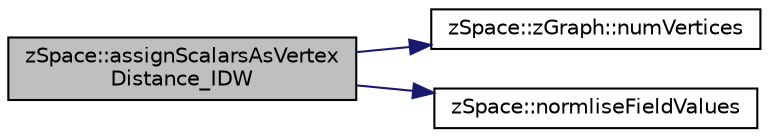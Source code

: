 digraph "zSpace::assignScalarsAsVertexDistance_IDW"
{
 // LATEX_PDF_SIZE
  edge [fontname="Helvetica",fontsize="10",labelfontname="Helvetica",labelfontsize="10"];
  node [fontname="Helvetica",fontsize="10",shape=record];
  rankdir="LR";
  Node52 [label="zSpace::assignScalarsAsVertex\lDistance_IDW",height=0.2,width=0.4,color="black", fillcolor="grey75", style="filled", fontcolor="black",tooltip="This method computes a inverse weighted distance field from the input graph vertex positions."];
  Node52 -> Node53 [color="midnightblue",fontsize="10",style="solid",fontname="Helvetica"];
  Node53 [label="zSpace::zGraph::numVertices",height=0.2,width=0.4,color="black", fillcolor="white", style="filled",URL="$classz_space_1_1z_graph.html#a32a9a23b93c41033485543e0768e7f6a",tooltip="This method returns the number of vertices in the graph or mesh."];
  Node52 -> Node54 [color="midnightblue",fontsize="10",style="solid",fontname="Helvetica"];
  Node54 [label="zSpace::normliseFieldValues",height=0.2,width=0.4,color="black", fillcolor="white", style="filled",URL="$group__z_field_utilities.html#ga84131697c81bb5c07afbe29dd7ca733a",tooltip="This method normalises the field values."];
}
